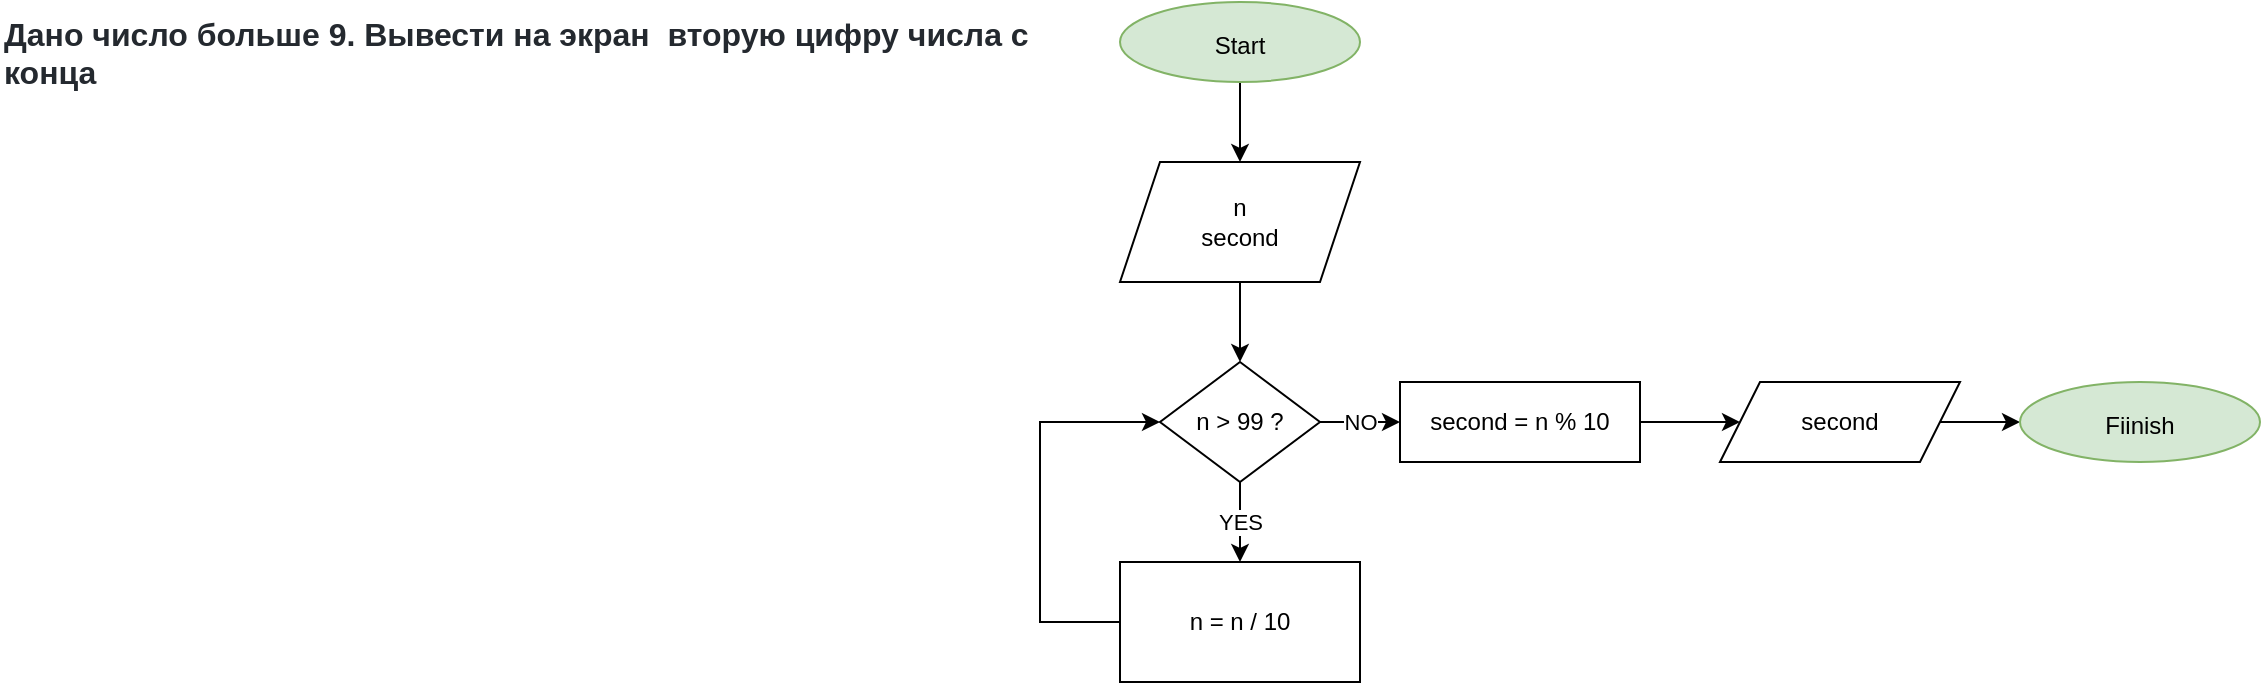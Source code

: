 <mxfile version="19.0.3" type="device"><diagram id="mVsntUxzKwQRaWLROGXe" name="Страница 1"><mxGraphModel dx="642" dy="865" grid="1" gridSize="10" guides="1" tooltips="1" connect="1" arrows="1" fold="1" page="1" pageScale="1" pageWidth="1169" pageHeight="827" math="0" shadow="0"><root><mxCell id="0"/><mxCell id="1" parent="0"/><mxCell id="Ja88nXl1fx3THTqmodH8-1" value="&lt;b id=&quot;docs-internal-guid-b2a9340e-7fff-cd89-5b8f-10288ac25267&quot; style=&quot;font-weight:normal;&quot;&gt;&lt;span style=&quot;font-size: 12pt; font-family: Arial; color: rgb(36, 41, 47); background-color: transparent; font-weight: 700; font-style: normal; font-variant: normal; text-decoration: none; vertical-align: baseline;&quot;&gt;Дано число больше 9. Вывести на экран&amp;nbsp; вторую цифру числа с конца&lt;/span&gt;&lt;/b&gt;" style="text;whiteSpace=wrap;html=1;" vertex="1" parent="1"><mxGeometry width="550" height="50" as="geometry"/></mxCell><mxCell id="Ja88nXl1fx3THTqmodH8-16" style="edgeStyle=orthogonalEdgeStyle;rounded=0;orthogonalLoop=1;jettySize=auto;html=1;exitX=0.5;exitY=1;exitDx=0;exitDy=0;entryX=0.5;entryY=0;entryDx=0;entryDy=0;" edge="1" parent="1" source="Ja88nXl1fx3THTqmodH8-2" target="Ja88nXl1fx3THTqmodH8-3"><mxGeometry relative="1" as="geometry"/></mxCell><mxCell id="Ja88nXl1fx3THTqmodH8-2" value="&lt;font style=&quot;font-size: 12px;&quot;&gt;Start&lt;/font&gt;" style="ellipse;whiteSpace=wrap;html=1;fontSize=16;fillColor=#d5e8d4;strokeColor=#82b366;" vertex="1" parent="1"><mxGeometry x="560" width="120" height="40" as="geometry"/></mxCell><mxCell id="Ja88nXl1fx3THTqmodH8-7" style="edgeStyle=orthogonalEdgeStyle;rounded=0;orthogonalLoop=1;jettySize=auto;html=1;exitX=0.5;exitY=1;exitDx=0;exitDy=0;entryX=0.5;entryY=0;entryDx=0;entryDy=0;" edge="1" parent="1" source="Ja88nXl1fx3THTqmodH8-3" target="Ja88nXl1fx3THTqmodH8-5"><mxGeometry relative="1" as="geometry"/></mxCell><mxCell id="Ja88nXl1fx3THTqmodH8-3" value="n&lt;br&gt;second" style="shape=parallelogram;perimeter=parallelogramPerimeter;whiteSpace=wrap;html=1;fixedSize=1;" vertex="1" parent="1"><mxGeometry x="560" y="80" width="120" height="60" as="geometry"/></mxCell><mxCell id="Ja88nXl1fx3THTqmodH8-8" value="YES" style="edgeStyle=orthogonalEdgeStyle;rounded=0;orthogonalLoop=1;jettySize=auto;html=1;exitX=0.5;exitY=1;exitDx=0;exitDy=0;entryX=0.5;entryY=0;entryDx=0;entryDy=0;" edge="1" parent="1" source="Ja88nXl1fx3THTqmodH8-5" target="Ja88nXl1fx3THTqmodH8-6"><mxGeometry relative="1" as="geometry"/></mxCell><mxCell id="Ja88nXl1fx3THTqmodH8-12" value="NO" style="edgeStyle=orthogonalEdgeStyle;rounded=0;orthogonalLoop=1;jettySize=auto;html=1;exitX=1;exitY=0.5;exitDx=0;exitDy=0;entryX=0;entryY=0.5;entryDx=0;entryDy=0;" edge="1" parent="1" source="Ja88nXl1fx3THTqmodH8-5" target="Ja88nXl1fx3THTqmodH8-10"><mxGeometry relative="1" as="geometry"/></mxCell><mxCell id="Ja88nXl1fx3THTqmodH8-5" value="n &amp;gt; 99 ?" style="rhombus;whiteSpace=wrap;html=1;" vertex="1" parent="1"><mxGeometry x="580" y="180" width="80" height="60" as="geometry"/></mxCell><mxCell id="Ja88nXl1fx3THTqmodH8-9" style="edgeStyle=orthogonalEdgeStyle;rounded=0;orthogonalLoop=1;jettySize=auto;html=1;exitX=0;exitY=0.5;exitDx=0;exitDy=0;entryX=0;entryY=0.5;entryDx=0;entryDy=0;" edge="1" parent="1" source="Ja88nXl1fx3THTqmodH8-6" target="Ja88nXl1fx3THTqmodH8-5"><mxGeometry relative="1" as="geometry"><Array as="points"><mxPoint x="520" y="310"/><mxPoint x="520" y="210"/></Array></mxGeometry></mxCell><mxCell id="Ja88nXl1fx3THTqmodH8-6" value="n = n / 10" style="rounded=0;whiteSpace=wrap;html=1;" vertex="1" parent="1"><mxGeometry x="560" y="280" width="120" height="60" as="geometry"/></mxCell><mxCell id="Ja88nXl1fx3THTqmodH8-13" style="edgeStyle=orthogonalEdgeStyle;rounded=0;orthogonalLoop=1;jettySize=auto;html=1;exitX=1;exitY=0.5;exitDx=0;exitDy=0;entryX=0;entryY=0.5;entryDx=0;entryDy=0;" edge="1" parent="1" source="Ja88nXl1fx3THTqmodH8-10" target="Ja88nXl1fx3THTqmodH8-11"><mxGeometry relative="1" as="geometry"/></mxCell><mxCell id="Ja88nXl1fx3THTqmodH8-10" value="second = n % 10" style="rounded=0;whiteSpace=wrap;html=1;" vertex="1" parent="1"><mxGeometry x="700" y="190" width="120" height="40" as="geometry"/></mxCell><mxCell id="Ja88nXl1fx3THTqmodH8-15" style="edgeStyle=orthogonalEdgeStyle;rounded=0;orthogonalLoop=1;jettySize=auto;html=1;exitX=1;exitY=0.5;exitDx=0;exitDy=0;entryX=0;entryY=0.5;entryDx=0;entryDy=0;" edge="1" parent="1" source="Ja88nXl1fx3THTqmodH8-11" target="Ja88nXl1fx3THTqmodH8-14"><mxGeometry relative="1" as="geometry"/></mxCell><mxCell id="Ja88nXl1fx3THTqmodH8-11" value="second" style="shape=parallelogram;perimeter=parallelogramPerimeter;whiteSpace=wrap;html=1;fixedSize=1;" vertex="1" parent="1"><mxGeometry x="860" y="190" width="120" height="40" as="geometry"/></mxCell><mxCell id="Ja88nXl1fx3THTqmodH8-14" value="&lt;font style=&quot;font-size: 12px;&quot;&gt;Fiinish&lt;/font&gt;" style="ellipse;whiteSpace=wrap;html=1;fontSize=16;fillColor=#d5e8d4;strokeColor=#82b366;" vertex="1" parent="1"><mxGeometry x="1010" y="190" width="120" height="40" as="geometry"/></mxCell></root></mxGraphModel></diagram></mxfile>